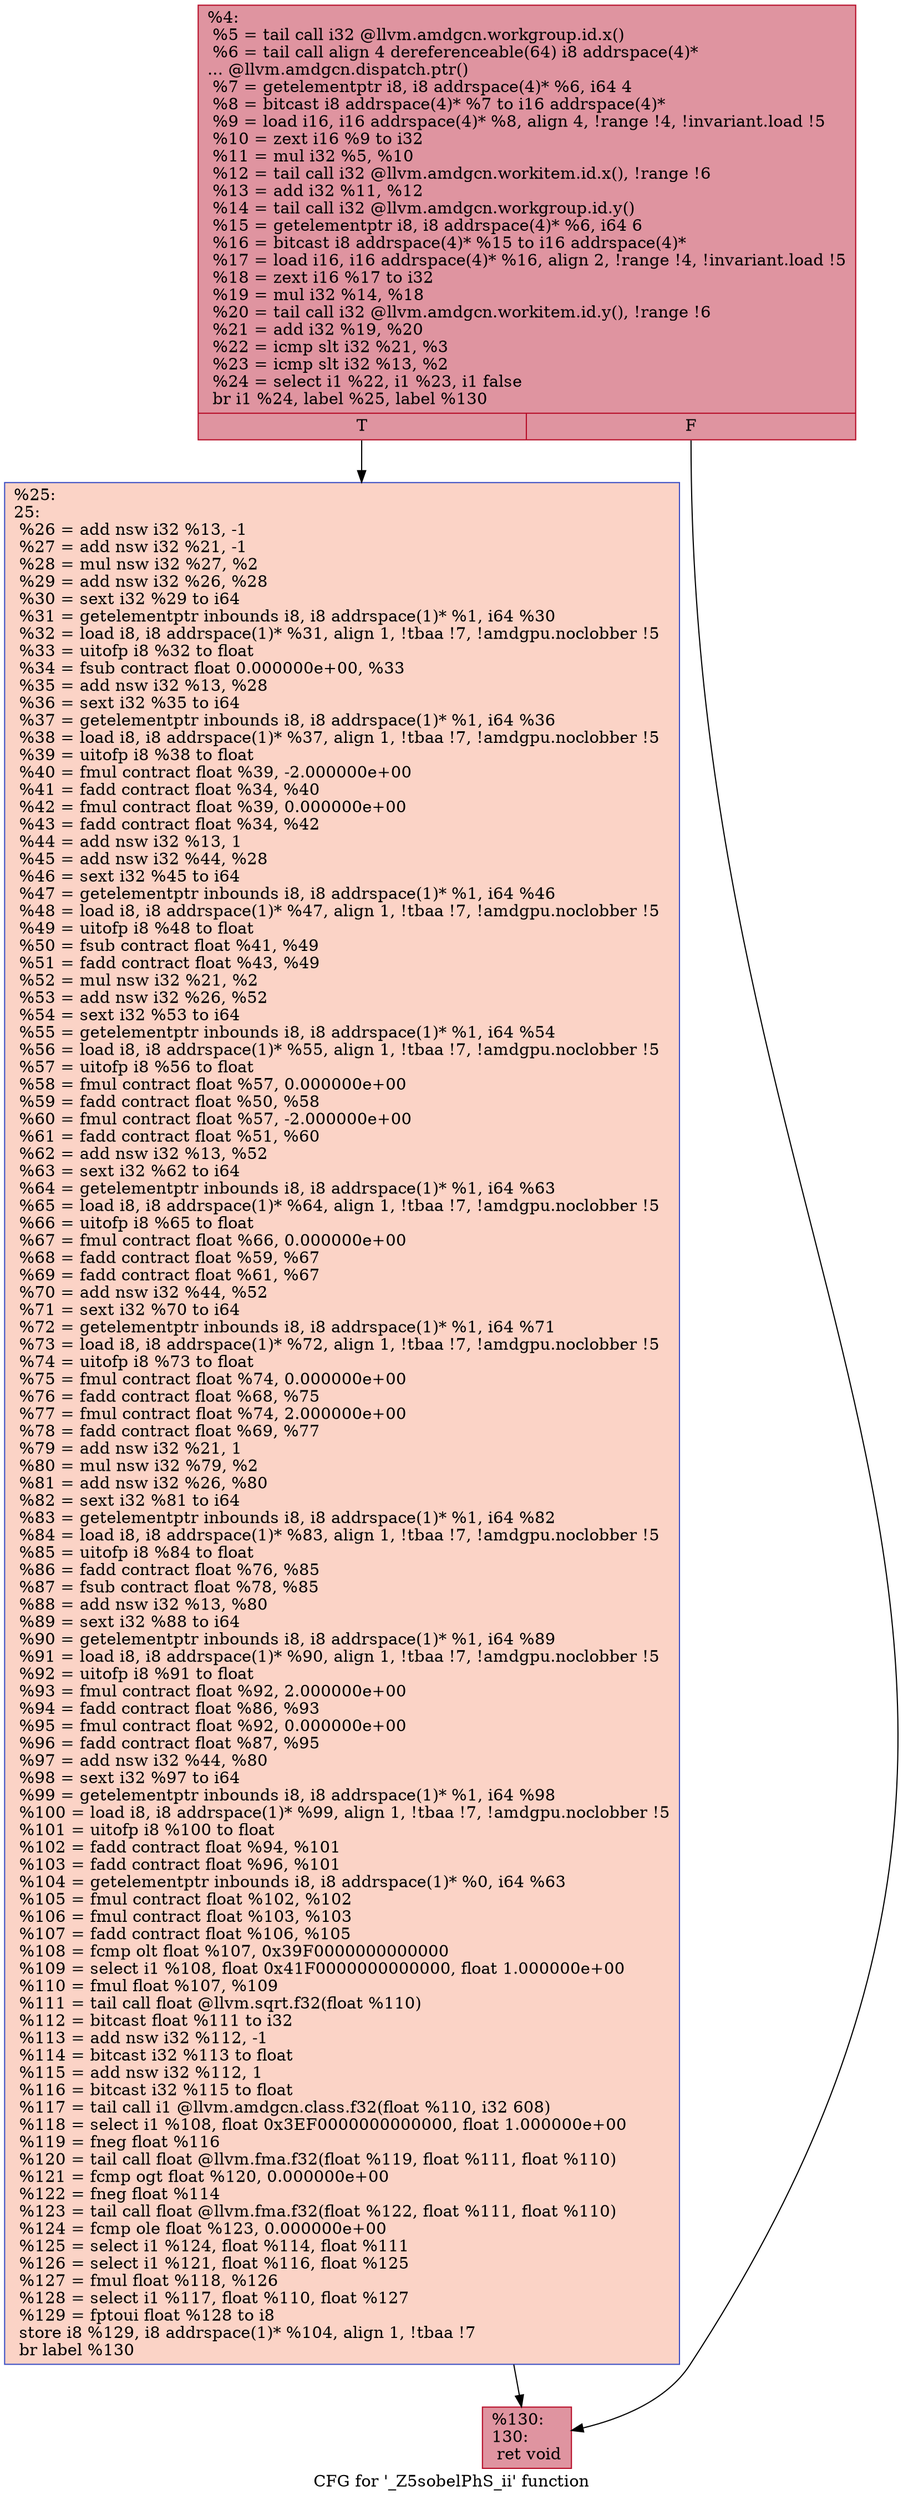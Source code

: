 digraph "CFG for '_Z5sobelPhS_ii' function" {
	label="CFG for '_Z5sobelPhS_ii' function";

	Node0x5f07500 [shape=record,color="#b70d28ff", style=filled, fillcolor="#b70d2870",label="{%4:\l  %5 = tail call i32 @llvm.amdgcn.workgroup.id.x()\l  %6 = tail call align 4 dereferenceable(64) i8 addrspace(4)*\l... @llvm.amdgcn.dispatch.ptr()\l  %7 = getelementptr i8, i8 addrspace(4)* %6, i64 4\l  %8 = bitcast i8 addrspace(4)* %7 to i16 addrspace(4)*\l  %9 = load i16, i16 addrspace(4)* %8, align 4, !range !4, !invariant.load !5\l  %10 = zext i16 %9 to i32\l  %11 = mul i32 %5, %10\l  %12 = tail call i32 @llvm.amdgcn.workitem.id.x(), !range !6\l  %13 = add i32 %11, %12\l  %14 = tail call i32 @llvm.amdgcn.workgroup.id.y()\l  %15 = getelementptr i8, i8 addrspace(4)* %6, i64 6\l  %16 = bitcast i8 addrspace(4)* %15 to i16 addrspace(4)*\l  %17 = load i16, i16 addrspace(4)* %16, align 2, !range !4, !invariant.load !5\l  %18 = zext i16 %17 to i32\l  %19 = mul i32 %14, %18\l  %20 = tail call i32 @llvm.amdgcn.workitem.id.y(), !range !6\l  %21 = add i32 %19, %20\l  %22 = icmp slt i32 %21, %3\l  %23 = icmp slt i32 %13, %2\l  %24 = select i1 %22, i1 %23, i1 false\l  br i1 %24, label %25, label %130\l|{<s0>T|<s1>F}}"];
	Node0x5f07500:s0 -> Node0x5f0afb0;
	Node0x5f07500:s1 -> Node0x5f0b040;
	Node0x5f0afb0 [shape=record,color="#3d50c3ff", style=filled, fillcolor="#f59c7d70",label="{%25:\l25:                                               \l  %26 = add nsw i32 %13, -1\l  %27 = add nsw i32 %21, -1\l  %28 = mul nsw i32 %27, %2\l  %29 = add nsw i32 %26, %28\l  %30 = sext i32 %29 to i64\l  %31 = getelementptr inbounds i8, i8 addrspace(1)* %1, i64 %30\l  %32 = load i8, i8 addrspace(1)* %31, align 1, !tbaa !7, !amdgpu.noclobber !5\l  %33 = uitofp i8 %32 to float\l  %34 = fsub contract float 0.000000e+00, %33\l  %35 = add nsw i32 %13, %28\l  %36 = sext i32 %35 to i64\l  %37 = getelementptr inbounds i8, i8 addrspace(1)* %1, i64 %36\l  %38 = load i8, i8 addrspace(1)* %37, align 1, !tbaa !7, !amdgpu.noclobber !5\l  %39 = uitofp i8 %38 to float\l  %40 = fmul contract float %39, -2.000000e+00\l  %41 = fadd contract float %34, %40\l  %42 = fmul contract float %39, 0.000000e+00\l  %43 = fadd contract float %34, %42\l  %44 = add nsw i32 %13, 1\l  %45 = add nsw i32 %44, %28\l  %46 = sext i32 %45 to i64\l  %47 = getelementptr inbounds i8, i8 addrspace(1)* %1, i64 %46\l  %48 = load i8, i8 addrspace(1)* %47, align 1, !tbaa !7, !amdgpu.noclobber !5\l  %49 = uitofp i8 %48 to float\l  %50 = fsub contract float %41, %49\l  %51 = fadd contract float %43, %49\l  %52 = mul nsw i32 %21, %2\l  %53 = add nsw i32 %26, %52\l  %54 = sext i32 %53 to i64\l  %55 = getelementptr inbounds i8, i8 addrspace(1)* %1, i64 %54\l  %56 = load i8, i8 addrspace(1)* %55, align 1, !tbaa !7, !amdgpu.noclobber !5\l  %57 = uitofp i8 %56 to float\l  %58 = fmul contract float %57, 0.000000e+00\l  %59 = fadd contract float %50, %58\l  %60 = fmul contract float %57, -2.000000e+00\l  %61 = fadd contract float %51, %60\l  %62 = add nsw i32 %13, %52\l  %63 = sext i32 %62 to i64\l  %64 = getelementptr inbounds i8, i8 addrspace(1)* %1, i64 %63\l  %65 = load i8, i8 addrspace(1)* %64, align 1, !tbaa !7, !amdgpu.noclobber !5\l  %66 = uitofp i8 %65 to float\l  %67 = fmul contract float %66, 0.000000e+00\l  %68 = fadd contract float %59, %67\l  %69 = fadd contract float %61, %67\l  %70 = add nsw i32 %44, %52\l  %71 = sext i32 %70 to i64\l  %72 = getelementptr inbounds i8, i8 addrspace(1)* %1, i64 %71\l  %73 = load i8, i8 addrspace(1)* %72, align 1, !tbaa !7, !amdgpu.noclobber !5\l  %74 = uitofp i8 %73 to float\l  %75 = fmul contract float %74, 0.000000e+00\l  %76 = fadd contract float %68, %75\l  %77 = fmul contract float %74, 2.000000e+00\l  %78 = fadd contract float %69, %77\l  %79 = add nsw i32 %21, 1\l  %80 = mul nsw i32 %79, %2\l  %81 = add nsw i32 %26, %80\l  %82 = sext i32 %81 to i64\l  %83 = getelementptr inbounds i8, i8 addrspace(1)* %1, i64 %82\l  %84 = load i8, i8 addrspace(1)* %83, align 1, !tbaa !7, !amdgpu.noclobber !5\l  %85 = uitofp i8 %84 to float\l  %86 = fadd contract float %76, %85\l  %87 = fsub contract float %78, %85\l  %88 = add nsw i32 %13, %80\l  %89 = sext i32 %88 to i64\l  %90 = getelementptr inbounds i8, i8 addrspace(1)* %1, i64 %89\l  %91 = load i8, i8 addrspace(1)* %90, align 1, !tbaa !7, !amdgpu.noclobber !5\l  %92 = uitofp i8 %91 to float\l  %93 = fmul contract float %92, 2.000000e+00\l  %94 = fadd contract float %86, %93\l  %95 = fmul contract float %92, 0.000000e+00\l  %96 = fadd contract float %87, %95\l  %97 = add nsw i32 %44, %80\l  %98 = sext i32 %97 to i64\l  %99 = getelementptr inbounds i8, i8 addrspace(1)* %1, i64 %98\l  %100 = load i8, i8 addrspace(1)* %99, align 1, !tbaa !7, !amdgpu.noclobber !5\l  %101 = uitofp i8 %100 to float\l  %102 = fadd contract float %94, %101\l  %103 = fadd contract float %96, %101\l  %104 = getelementptr inbounds i8, i8 addrspace(1)* %0, i64 %63\l  %105 = fmul contract float %102, %102\l  %106 = fmul contract float %103, %103\l  %107 = fadd contract float %106, %105\l  %108 = fcmp olt float %107, 0x39F0000000000000\l  %109 = select i1 %108, float 0x41F0000000000000, float 1.000000e+00\l  %110 = fmul float %107, %109\l  %111 = tail call float @llvm.sqrt.f32(float %110)\l  %112 = bitcast float %111 to i32\l  %113 = add nsw i32 %112, -1\l  %114 = bitcast i32 %113 to float\l  %115 = add nsw i32 %112, 1\l  %116 = bitcast i32 %115 to float\l  %117 = tail call i1 @llvm.amdgcn.class.f32(float %110, i32 608)\l  %118 = select i1 %108, float 0x3EF0000000000000, float 1.000000e+00\l  %119 = fneg float %116\l  %120 = tail call float @llvm.fma.f32(float %119, float %111, float %110)\l  %121 = fcmp ogt float %120, 0.000000e+00\l  %122 = fneg float %114\l  %123 = tail call float @llvm.fma.f32(float %122, float %111, float %110)\l  %124 = fcmp ole float %123, 0.000000e+00\l  %125 = select i1 %124, float %114, float %111\l  %126 = select i1 %121, float %116, float %125\l  %127 = fmul float %118, %126\l  %128 = select i1 %117, float %110, float %127\l  %129 = fptoui float %128 to i8\l  store i8 %129, i8 addrspace(1)* %104, align 1, !tbaa !7\l  br label %130\l}"];
	Node0x5f0afb0 -> Node0x5f0b040;
	Node0x5f0b040 [shape=record,color="#b70d28ff", style=filled, fillcolor="#b70d2870",label="{%130:\l130:                                              \l  ret void\l}"];
}

